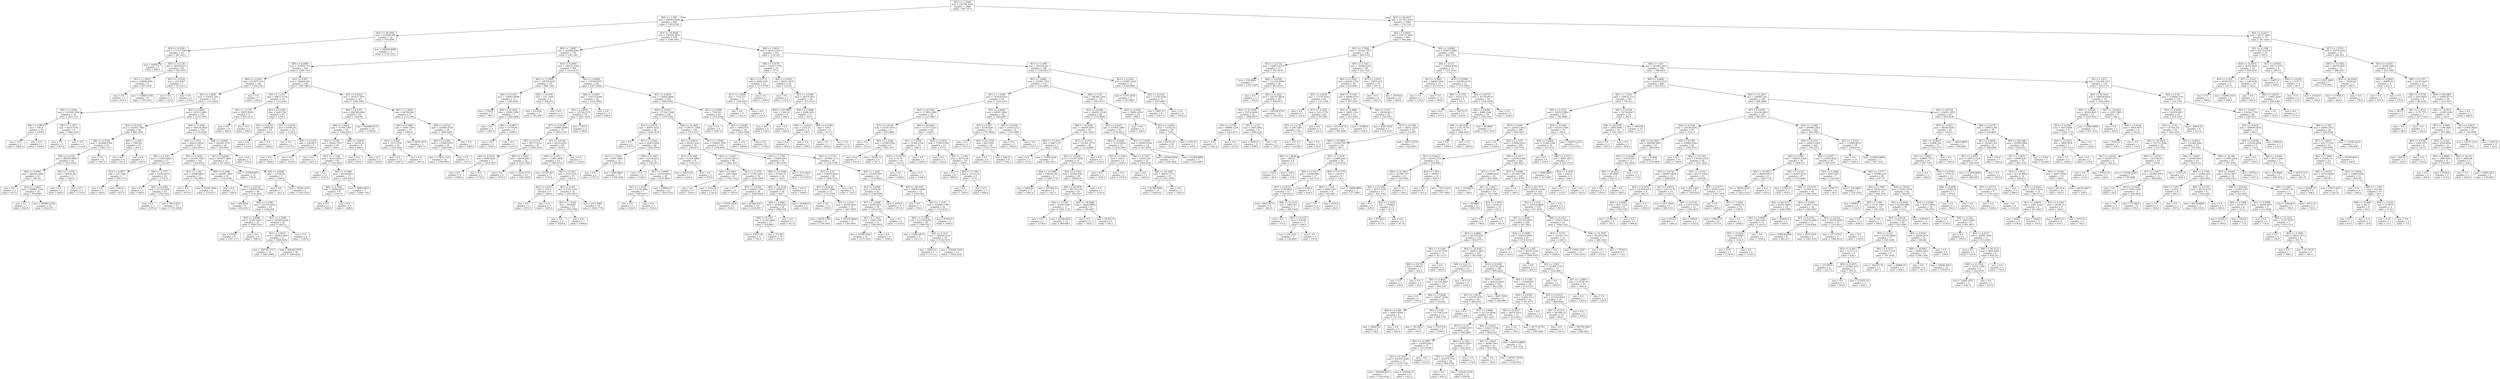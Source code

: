 digraph Tree {
node [shape=box] ;
0 [label="X[5] <= 1.3348\nmse = 332706.3079\nsamples = 2000\nvalue = 997.1075"] ;
1 [label="X[8] <= 1.784\nmse = 264903.6206\nsamples = 960\nvalue = 1282.0146"] ;
0 -> 1 [labeldistance=2.5, labelangle=45, headlabel="True"] ;
2 [label="X[4] <= 38.5002\nmse = 233248.969\nsamples = 22\nvalue = 679.4091"] ;
1 -> 2 ;
3 [label="X[3] <= 0.5266\nmse = 177337.5069\nsamples = 19\nvalue = 607.4211"] ;
2 -> 3 ;
4 [label="mse = 439922.0\nsamples = 3\nvalue = 966.0"] ;
3 -> 4 ;
5 [label="X[0] <= 0.1239\nmse = 99474.0273\nsamples = 16\nvalue = 540.1875"] ;
3 -> 5 ;
6 [label="X[1] <= 1.0915\nmse = 119808.4691\nsamples = 9\nvalue = 697.5556"] ;
5 -> 6 ;
7 [label="mse = 0.0\nsamples = 3\nvalue = 602.0"] ;
6 -> 7 ;
8 [label="mse = 172864.5556\nsamples = 6\nvalue = 745.3333"] ;
6 -> 8 ;
9 [label="X[7] <= 2.0139\nmse = 551.8367\nsamples = 7\nvalue = 337.8571"] ;
5 -> 9 ;
10 [label="mse = 0.0\nsamples = 5\nvalue = 323.0"] ;
9 -> 10 ;
11 [label="mse = 0.0\nsamples = 2\nvalue = 375.0"] ;
9 -> 11 ;
12 [label="mse = 346666.8889\nsamples = 3\nvalue = 1135.3333"] ;
2 -> 12 ;
13 [label="X[4] <= 39.0644\nmse = 256929.3075\nsamples = 938\nvalue = 1296.1482"] ;
1 -> 13 ;
14 [label="X[8] <= 7.6987\nmse = 261889.4466\nsamples = 716\nvalue = 1347.345"] ;
13 -> 14 ;
15 [label="X[6] <= 0.4899\nmse = 319505.755\nsamples = 356\nvalue = 1260.7135"] ;
14 -> 15 ;
16 [label="X[0] <= 0.2528\nmse = 353675.116\nsamples = 220\nvalue = 1120.2182"] ;
15 -> 16 ;
17 [label="X[2] <= 2.0895\nmse = 334261.544\nsamples = 213\nvalue = 1151.6432"] ;
16 -> 17 ;
18 [label="X[6] <= 0.2904\nmse = 193366.3594\nsamples = 16\nvalue = 1631.125"] ;
17 -> 18 ;
19 [label="X[6] <= 0.0876\nmse = 196.0\nsamples = 10\nvalue = 1970.0"] ;
18 -> 19 ;
20 [label="mse = 0.0\nsamples = 5\nvalue = 1984.0"] ;
19 -> 20 ;
21 [label="mse = 0.0\nsamples = 5\nvalue = 1956.0"] ;
19 -> 21 ;
22 [label="X[5] <= 1.1971\nmse = 4933.5556\nsamples = 6\nvalue = 1066.3333"] ;
18 -> 22 ;
23 [label="mse = 0.0\nsamples = 2\nvalue = 967.0"] ;
22 -> 23 ;
24 [label="mse = 0.0\nsamples = 4\nvalue = 1116.0"] ;
22 -> 24 ;
25 [label="X[3] <= 0.5641\nmse = 325515.9661\nsamples = 197\nvalue = 1112.7005"] ;
17 -> 25 ;
26 [label="X[3] <= 0.5223\nmse = 316431.7082\nsamples = 44\nvalue = 880.2955"] ;
25 -> 26 ;
27 [label="X[6] <= 0.2056\nmse = 263268.4784\nsamples = 34\nvalue = 1061.1471"] ;
26 -> 27 ;
28 [label="X[0] <= 0.1239\nmse = 280295.8989\nsamples = 30\nvalue = 1015.0333"] ;
27 -> 28 ;
29 [label="X[6] <= 0.0006\nmse = 269256.1696\nsamples = 25\nvalue = 945.52"] ;
28 -> 29 ;
30 [label="mse = 0.0\nsamples = 2\nvalue = 657.0"] ;
29 -> 30 ;
31 [label="X[1] <= 1.0432\nmse = 284801.7164\nsamples = 23\nvalue = 970.6087"] ;
29 -> 31 ;
32 [label="mse = 0.0\nsamples = 7\nvalue = 842.0"] ;
31 -> 32 ;
33 [label="mse = 399000.2344\nsamples = 16\nvalue = 1026.875"] ;
31 -> 33 ;
34 [label="X[5] <= 1.1502\nmse = 190531.44\nsamples = 5\nvalue = 1362.6"] ;
28 -> 34 ;
35 [label="mse = 0.0\nsamples = 2\nvalue = 828.0"] ;
34 -> 35 ;
36 [label="mse = 0.0\nsamples = 3\nvalue = 1719.0"] ;
34 -> 36 ;
37 [label="mse = 0.0\nsamples = 4\nvalue = 1407.0"] ;
27 -> 37 ;
38 [label="X[5] <= 1.209\nmse = 7885.44\nsamples = 10\nvalue = 265.4"] ;
26 -> 38 ;
39 [label="mse = 0.0\nsamples = 8\nvalue = 221.0"] ;
38 -> 39 ;
40 [label="mse = 0.0\nsamples = 2\nvalue = 443.0"] ;
38 -> 40 ;
41 [label="X[0] <= 0.1028\nmse = 308128.5624\nsamples = 153\nvalue = 1179.5359"] ;
25 -> 41 ;
42 [label="X[5] <= 1.1971\nmse = 264212.9826\nsamples = 129\nvalue = 1252.2016"] ;
41 -> 42 ;
43 [label="X[6] <= 0.126\nmse = 172635.4431\nsamples = 27\nvalue = 1512.037"] ;
42 -> 43 ;
44 [label="X[3] <= 0.5971\nmse = 142.5306\nsamples = 7\nvalue = 930.5714"] ;
43 -> 44 ;
45 [label="mse = 0.0\nsamples = 5\nvalue = 928.0"] ;
44 -> 45 ;
46 [label="mse = 441.0\nsamples = 2\nvalue = 937.0"] ;
44 -> 46 ;
47 [label="X[8] <= 5.3727\nmse = 73254.6475\nsamples = 20\nvalue = 1715.55"] ;
43 -> 47 ;
48 [label="mse = 0.0\nsamples = 2\nvalue = 994.0"] ;
47 -> 48 ;
49 [label="X[6] <= 0.3065\nmse = 17118.2006\nsamples = 18\nvalue = 1795.7222"] ;
47 -> 49 ;
50 [label="mse = 0.0\nsamples = 5\nvalue = 1979.0"] ;
49 -> 50 ;
51 [label="mse = 5813.5621\nsamples = 13\nvalue = 1725.2308"] ;
49 -> 51 ;
52 [label="X[6] <= 0.1036\nmse = 265851.9301\nsamples = 102\nvalue = 1183.4216"] ;
42 -> 52 ;
53 [label="X[5] <= 1.243\nmse = 25848.4463\nsamples = 11\nvalue = 1785.9091"] ;
52 -> 53 ;
54 [label="mse = 0.0\nsamples = 3\nvalue = 1874.0"] ;
53 -> 54 ;
55 [label="mse = 31540.3594\nsamples = 8\nvalue = 1752.875"] ;
53 -> 55 ;
56 [label="X[6] <= 0.2098\nmse = 245681.3402\nsamples = 91\nvalue = 1110.5934"] ;
52 -> 56 ;
57 [label="mse = 0.0\nsamples = 2\nvalue = 160.0"] ;
56 -> 57 ;
58 [label="X[7] <= 0.0129\nmse = 230439.7058\nsamples = 89\nvalue = 1131.9551"] ;
56 -> 58 ;
59 [label="mse = 306.8056\nsamples = 6\nvalue = 681.8333"] ;
58 -> 59 ;
60 [label="X[8] <= 5.1398\nmse = 231370.5632\nsamples = 83\nvalue = 1164.494"] ;
58 -> 60 ;
61 [label="X[3] <= 0.6088\nmse = 47287.0247\nsamples = 18\nvalue = 1464.5556"] ;
60 -> 61 ;
62 [label="mse = 9.8765\nsamples = 9\nvalue = 1247.1111"] ;
61 -> 62 ;
63 [label="mse = 0.0\nsamples = 9\nvalue = 1682.0"] ;
61 -> 63 ;
64 [label="X[1] <= 1.1048\nmse = 250509.6246\nsamples = 65\nvalue = 1081.4"] ;
60 -> 64 ;
65 [label="X[7] <= 2.0419\nmse = 283951.068\nsamples = 57\nvalue = 1066.8596"] ;
64 -> 65 ;
66 [label="mse = 282761.5713\nsamples = 31\nvalue = 1047.0968"] ;
65 -> 66 ;
67 [label="mse = 284348.3979\nsamples = 26\nvalue = 1090.4231"] ;
65 -> 67 ;
68 [label="mse = 0.0\nsamples = 8\nvalue = 1185.0"] ;
64 -> 68 ;
69 [label="X[8] <= 2.6408\nmse = 363242.3733\nsamples = 24\nvalue = 788.9583"] ;
41 -> 69 ;
70 [label="X[1] <= 0.8249\nmse = 455877.0865\nsamples = 17\nvalue = 917.8235"] ;
69 -> 70 ;
71 [label="mse = 531669.6875\nsamples = 12\nvalue = 739.25"] ;
70 -> 71 ;
72 [label="X[3] <= 0.6088\nmse = 13764.64\nsamples = 5\nvalue = 1346.4"] ;
70 -> 72 ;
73 [label="mse = 0.0\nsamples = 2\nvalue = 1411.0"] ;
72 -> 73 ;
74 [label="mse = 18304.2222\nsamples = 3\nvalue = 1303.3333"] ;
72 -> 74 ;
75 [label="mse = 0.0\nsamples = 7\nvalue = 476.0"] ;
69 -> 75 ;
76 [label="mse = 0.0\nsamples = 7\nvalue = 164.0"] ;
16 -> 76 ;
77 [label="X[1] <= 0.997\nmse = 180648.691\nsamples = 136\nvalue = 1487.9853"] ;
15 -> 77 ;
78 [label="X[5] <= 1.1151\nmse = 69912.3734\nsamples = 29\nvalue = 1125.6207"] ;
77 -> 78 ;
79 [label="X[2] <= 2.1279\nmse = 18672.8395\nsamples = 9\nvalue = 831.2222"] ;
78 -> 79 ;
80 [label="mse = 0.0\nsamples = 4\nvalue = 984.0"] ;
79 -> 80 ;
81 [label="mse = 0.0\nsamples = 5\nvalue = 709.0"] ;
79 -> 81 ;
82 [label="X[3] <= 0.5266\nmse = 36417.69\nsamples = 20\nvalue = 1258.1"] ;
78 -> 82 ;
83 [label="X[1] <= 0.9155\nmse = 16099.44\nsamples = 10\nvalue = 1365.4"] ;
82 -> 83 ;
84 [label="mse = 0.0\nsamples = 4\nvalue = 1210.0"] ;
83 -> 84 ;
85 [label="mse = 0.0\nsamples = 6\nvalue = 1469.0"] ;
83 -> 85 ;
86 [label="X[7] <= 2.0136\nmse = 33709.36\nsamples = 10\nvalue = 1150.8"] ;
82 -> 86 ;
87 [label="mse = 0.0\nsamples = 2\nvalue = 1517.0"] ;
86 -> 87 ;
88 [label="X[0] <= 0.1579\nmse = 229.6875\nsamples = 8\nvalue = 1059.25"] ;
86 -> 88 ;
89 [label="mse = 0.0\nsamples = 6\nvalue = 1068.0"] ;
88 -> 89 ;
90 [label="mse = 0.0\nsamples = 2\nvalue = 1033.0"] ;
88 -> 90 ;
91 [label="X[3] <= 0.5959\nmse = 165427.7652\nsamples = 107\nvalue = 1586.1963"] ;
77 -> 91 ;
92 [label="X[0] <= 0.4373\nmse = 200798.2964\nsamples = 50\nvalue = 1430.94"] ;
91 -> 92 ;
93 [label="X[8] <= 5.0402\nmse = 72704.1289\nsamples = 34\nvalue = 1300.4412"] ;
92 -> 93 ;
94 [label="X[0] <= 0.104\nmse = 43362.7433\nsamples = 30\nvalue = 1366.3"] ;
93 -> 94 ;
95 [label="mse = 0.0\nsamples = 2\nvalue = 1827.0"] ;
94 -> 95 ;
96 [label="X[5] <= 1.1168\nmse = 30216.8814\nsamples = 28\nvalue = 1333.3929"] ;
94 -> 96 ;
97 [label="mse = 0.0\nsamples = 13\nvalue = 1222.0"] ;
96 -> 97 ;
98 [label="X[0] <= 0.1086\nmse = 36330.8622\nsamples = 15\nvalue = 1429.9333"] ;
96 -> 98 ;
99 [label="X[8] <= 4.1865\nmse = 35806.6875\nsamples = 8\nvalue = 1376.75"] ;
98 -> 99 ;
100 [label="mse = 0.0\nsamples = 2\nvalue = 1049.0"] ;
99 -> 100 ;
101 [label="mse = 0.0\nsamples = 6\nvalue = 1486.0"] ;
99 -> 101 ;
102 [label="mse = 30003.0612\nsamples = 7\nvalue = 1490.7143"] ;
98 -> 102 ;
103 [label="X[8] <= 5.9935\nmse = 16256.25\nsamples = 4\nvalue = 806.5"] ;
93 -> 103 ;
104 [label="mse = 0.0\nsamples = 2\nvalue = 679.0"] ;
103 -> 104 ;
105 [label="mse = 0.0\nsamples = 2\nvalue = 934.0"] ;
103 -> 105 ;
106 [label="mse = 359908.9375\nsamples = 16\nvalue = 1708.25"] ;
92 -> 106 ;
107 [label="X[5] <= 1.2024\nmse = 94709.044\nsamples = 57\nvalue = 1722.386"] ;
91 -> 107 ;
108 [label="X[0] <= 0.1609\nmse = 3164.1739\nsamples = 23\nvalue = 1902.0"] ;
107 -> 108 ;
109 [label="X[3] <= 0.642\nmse = 1274.1939\nsamples = 19\nvalue = 1914.2632"] ;
108 -> 109 ;
110 [label="mse = 0.0\nsamples = 12\nvalue = 1887.0"] ;
109 -> 110 ;
111 [label="mse = 0.0\nsamples = 7\nvalue = 1961.0"] ;
109 -> 111 ;
112 [label="mse = 8034.1875\nsamples = 4\nvalue = 1843.75"] ;
108 -> 112 ;
113 [label="X[6] <= 0.6722\nmse = 120049.5744\nsamples = 34\nvalue = 1600.8824"] ;
107 -> 113 ;
114 [label="X[0] <= 0.1284\nmse = 132490.0333\nsamples = 29\nvalue = 1566.0345"] ;
113 -> 114 ;
115 [label="mse = 174611.719\nsamples = 22\nvalue = 1568.9091"] ;
114 -> 115 ;
116 [label="mse = 0.0\nsamples = 7\nvalue = 1557.0"] ;
114 -> 116 ;
117 [label="mse = 0.0\nsamples = 5\nvalue = 1803.0"] ;
113 -> 117 ;
118 [label="X[3] <= 0.4949\nmse = 190152.5304\nsamples = 360\nvalue = 1433.0139"] ;
14 -> 118 ;
119 [label="X[8] <= 17.2895\nmse = 198704.8255\nsamples = 19\nvalue = 990.7368"] ;
118 -> 119 ;
120 [label="X[0] <= 0.1243\nmse = 158003.9008\nsamples = 11\nvalue = 1269.9091"] ;
119 -> 120 ;
121 [label="mse = 7203.0\nsamples = 4\nvalue = 786.0"] ;
120 -> 121 ;
122 [label="X[8] <= 16.3602\nmse = 33902.5306\nsamples = 7\nvalue = 1546.4286"] ;
120 -> 122 ;
123 [label="mse = 0.0\nsamples = 2\nvalue = 1691.0"] ;
122 -> 123 ;
124 [label="X[6] <= 0.5907\nmse = 35759.04\nsamples = 5\nvalue = 1488.6"] ;
122 -> 124 ;
125 [label="mse = 0.0\nsamples = 3\nvalue = 1643.0"] ;
124 -> 125 ;
126 [label="mse = 0.0\nsamples = 2\nvalue = 1257.0"] ;
124 -> 126 ;
127 [label="X[3] <= 0.4795\nmse = 155.1094\nsamples = 8\nvalue = 606.875"] ;
119 -> 127 ;
128 [label="mse = 43.5556\nsamples = 3\nvalue = 591.6667"] ;
127 -> 128 ;
129 [label="mse = 0.0\nsamples = 5\nvalue = 616.0"] ;
127 -> 129 ;
130 [label="X[1] <= 0.8289\nmse = 178169.6975\nsamples = 341\nvalue = 1457.6569"] ;
118 -> 130 ;
131 [label="X[6] <= 0.5907\nmse = 154273.4392\nsamples = 82\nvalue = 1621.8902"] ;
130 -> 131 ;
132 [label="X[2] <= 2.4956\nmse = 125754.5579\nsamples = 79\nvalue = 1657.3544"] ;
131 -> 132 ;
133 [label="X[7] <= 0.0129\nmse = 103889.2089\nsamples = 75\nvalue = 1695.1333"] ;
132 -> 133 ;
134 [label="X[0] <= 0.1311\nmse = 89737.4222\nsamples = 30\nvalue = 1449.3333"] ;
133 -> 134 ;
135 [label="X[0] <= 0.1078\nmse = 9698.2041\nsamples = 7\nvalue = 1855.2857"] ;
134 -> 135 ;
136 [label="mse = 0.0\nsamples = 3\nvalue = 1969.0"] ;
135 -> 136 ;
137 [label="mse = 0.0\nsamples = 4\nvalue = 1770.0"] ;
135 -> 137 ;
138 [label="X[6] <= 0.3042\nmse = 48676.6919\nsamples = 23\nvalue = 1325.7826"] ;
134 -> 138 ;
139 [label="mse = 0.0\nsamples = 9\nvalue = 1074.0"] ;
138 -> 139 ;
140 [label="mse = 13016.5153\nsamples = 14\nvalue = 1487.6429"] ;
138 -> 140 ;
141 [label="X[7] <= 2.0139\nmse = 46193.0222\nsamples = 45\nvalue = 1859.0"] ;
133 -> 141 ;
142 [label="X[0] <= 0.1051\nmse = 11885.3044\nsamples = 42\nvalue = 1909.0714"] ;
141 -> 142 ;
143 [label="mse = 61107.84\nsamples = 5\nvalue = 1776.4"] ;
142 -> 143 ;
144 [label="X[0] <= 0.1361\nmse = 2533.5676\nsamples = 37\nvalue = 1927.0"] ;
142 -> 144 ;
145 [label="X[3] <= 0.6113\nmse = 242.0\nsamples = 6\nvalue = 1894.0"] ;
144 -> 145 ;
146 [label="mse = 0.0\nsamples = 2\nvalue = 1872.0"] ;
145 -> 146 ;
147 [label="mse = 0.0\nsamples = 4\nvalue = 1905.0"] ;
145 -> 147 ;
148 [label="X[3] <= 0.591\nmse = 2725.5276\nsamples = 31\nvalue = 1933.3871"] ;
144 -> 148 ;
149 [label="X[5] <= 1.2024\nmse = 99.4083\nsamples = 13\nvalue = 1939.7692"] ;
148 -> 149 ;
150 [label="mse = 0.0\nsamples = 6\nvalue = 1929.0"] ;
149 -> 150 ;
151 [label="mse = 0.0\nsamples = 7\nvalue = 1949.0"] ;
149 -> 151 ;
152 [label="mse = 4571.5062\nsamples = 18\nvalue = 1928.7778"] ;
148 -> 152 ;
153 [label="mse = 0.0\nsamples = 3\nvalue = 1158.0"] ;
141 -> 153 ;
154 [label="mse = 7203.0\nsamples = 4\nvalue = 949.0"] ;
132 -> 154 ;
155 [label="mse = 0.0\nsamples = 3\nvalue = 688.0"] ;
131 -> 155 ;
156 [label="X[7] <= 4.9416\nmse = 174492.0699\nsamples = 259\nvalue = 1405.6602"] ;
130 -> 156 ;
157 [label="X[0] <= 0.1015\nmse = 177106.7408\nsamples = 236\nvalue = 1370.7924"] ;
156 -> 157 ;
158 [label="X[1] <= 0.9132\nmse = 45871.9225\nsamples = 46\nvalue = 1620.3478"] ;
157 -> 158 ;
159 [label="mse = 0.0\nsamples = 2\nvalue = 1057.0"] ;
158 -> 159 ;
160 [label="X[7] <= 3.5055\nmse = 32875.8161\nsamples = 44\nvalue = 1645.9545"] ;
158 -> 160 ;
161 [label="X[7] <= 1.5045\nmse = 6001.9408\nsamples = 13\nvalue = 1784.4615"] ;
160 -> 161 ;
162 [label="mse = 0.0\nsamples = 2\nvalue = 1707.0"] ;
161 -> 162 ;
163 [label="mse = 5803.8843\nsamples = 11\nvalue = 1798.5455"] ;
161 -> 163 ;
164 [label="X[0] <= 0.1003\nmse = 32726.8221\nsamples = 31\nvalue = 1587.871"] ;
160 -> 164 ;
165 [label="mse = 0.0\nsamples = 3\nvalue = 1139.0"] ;
164 -> 165 ;
166 [label="X[1] <= 1.0496\nmse = 12332.6059\nsamples = 28\nvalue = 1635.9643"] ;
164 -> 166 ;
167 [label="X[1] <= 1.0159\nmse = 11270.4082\nsamples = 7\nvalue = 1697.8571"] ;
166 -> 167 ;
168 [label="mse = 0.0\nsamples = 2\nvalue = 1530.0"] ;
167 -> 168 ;
169 [label="mse = 0.0\nsamples = 5\nvalue = 1765.0"] ;
167 -> 169 ;
170 [label="mse = 10984.127\nsamples = 21\nvalue = 1615.3333"] ;
166 -> 170 ;
171 [label="X[8] <= 16.3602\nmse = 190151.1498\nsamples = 190\nvalue = 1310.3737"] ;
157 -> 171 ;
172 [label="X[1] <= 0.9675\nmse = 84162.2522\nsamples = 56\nvalue = 1582.875"] ;
171 -> 172 ;
173 [label="X[3] <= 0.5982\nmse = 52364.4844\nsamples = 8\nvalue = 1106.375"] ;
172 -> 173 ;
174 [label="mse = 32833.44\nsamples = 5\nvalue = 1244.6"] ;
173 -> 174 ;
175 [label="mse = 0.0\nsamples = 3\nvalue = 876.0"] ;
173 -> 175 ;
176 [label="X[5] <= 1.1697\nmse = 45312.8316\nsamples = 48\nvalue = 1662.2917"] ;
172 -> 176 ;
177 [label="X[6] <= 0.2861\nmse = 1967.3469\nsamples = 14\nvalue = 1763.7143"] ;
176 -> 177 ;
178 [label="mse = 0.0\nsamples = 4\nvalue = 1816.0"] ;
177 -> 178 ;
179 [label="mse = 1223.36\nsamples = 10\nvalue = 1742.8"] ;
177 -> 179 ;
180 [label="X[2] <= 2.1279\nmse = 57181.2491\nsamples = 34\nvalue = 1620.5294"] ;
176 -> 180 ;
181 [label="mse = 0.0\nsamples = 6\nvalue = 1676.0"] ;
180 -> 181 ;
182 [label="X[7] <= 2.4702\nmse = 68633.7296\nsamples = 28\nvalue = 1608.6429"] ;
180 -> 182 ;
183 [label="mse = 75326.1429\nsamples = 14\nvalue = 1624.0"] ;
182 -> 183 ;
184 [label="mse = 61469.6327\nsamples = 14\nvalue = 1593.2857"] ;
182 -> 184 ;
185 [label="X[1] <= 1.0942\nmse = 190443.3395\nsamples = 134\nvalue = 1196.4925"] ;
171 -> 185 ;
186 [label="X[7] <= 3.1783\nmse = 76450.6917\nsamples = 39\nvalue = 903.9744"] ;
185 -> 186 ;
187 [label="X[8] <= 27.7308\nmse = 47163.75\nsamples = 24\nvalue = 734.0"] ;
186 -> 187 ;
188 [label="X[8] <= 22.2336\nmse = 26090.61\nsamples = 20\nvalue = 662.7"] ;
187 -> 188 ;
189 [label="X[6] <= 0.4087\nmse = 10784.0247\nsamples = 18\nvalue = 688.5556"] ;
188 -> 189 ;
190 [label="X[0] <= 0.1347\nmse = 11534.2489\nsamples = 15\nvalue = 703.8667"] ;
189 -> 190 ;
191 [label="mse = 27423.36\nsamples = 5\nvalue = 765.8"] ;
190 -> 191 ;
192 [label="mse = 712.89\nsamples = 10\nvalue = 672.9"] ;
190 -> 192 ;
193 [label="mse = 0.0\nsamples = 3\nvalue = 612.0"] ;
189 -> 193 ;
194 [label="mse = 103684.0\nsamples = 2\nvalue = 430.0"] ;
188 -> 194 ;
195 [label="mse = 18.75\nsamples = 4\nvalue = 1090.5"] ;
187 -> 195 ;
196 [label="mse = 3122.0622\nsamples = 15\nvalue = 1175.9333"] ;
186 -> 196 ;
197 [label="X[2] <= 2.1279\nmse = 187692.1175\nsamples = 95\nvalue = 1316.5789"] ;
185 -> 197 ;
198 [label="X[7] <= 2.55\nmse = 156614.0622\nsamples = 30\nvalue = 1666.7333"] ;
197 -> 198 ;
199 [label="X[7] <= 0.0129\nmse = 62423.7888\nsamples = 27\nvalue = 1772.3704"] ;
198 -> 199 ;
200 [label="mse = 0.0\nsamples = 12\nvalue = 1916.0"] ;
199 -> 200 ;
201 [label="X[2] <= 2.0127\nmse = 82656.3822\nsamples = 15\nvalue = 1657.4667"] ;
199 -> 201 ;
202 [label="mse = 32670.1389\nsamples = 6\nvalue = 1756.1667"] ;
201 -> 202 ;
203 [label="mse = 105156.4444\nsamples = 9\nvalue = 1591.6667"] ;
201 -> 203 ;
204 [label="mse = 0.0\nsamples = 3\nvalue = 716.0"] ;
198 -> 204 ;
205 [label="X[5] <= 1.1825\nmse = 119329.7837\nsamples = 65\nvalue = 1154.9692"] ;
197 -> 205 ;
206 [label="X[3] <= 0.6569\nmse = 13978.96\nsamples = 32\nvalue = 1236.0938"] ;
205 -> 206 ;
207 [label="X[7] <= 1.5048\nmse = 6595.0416\nsamples = 29\nvalue = 1263.3103"] ;
206 -> 207 ;
208 [label="X[5] <= 1.1053\nmse = 7828.2766\nsamples = 21\nvalue = 1282.0952"] ;
207 -> 208 ;
209 [label="mse = 10799.5556\nsamples = 15\nvalue = 1275.3333"] ;
208 -> 209 ;
210 [label="mse = 0.0\nsamples = 6\nvalue = 1299.0"] ;
208 -> 210 ;
211 [label="mse = 0.0\nsamples = 8\nvalue = 1214.0"] ;
207 -> 211 ;
212 [label="mse = 8978.0\nsamples = 3\nvalue = 973.0"] ;
206 -> 212 ;
213 [label="X[4] <= 30.3105\nmse = 208918.0294\nsamples = 33\nvalue = 1076.303"] ;
205 -> 213 ;
214 [label="mse = 0.0\nsamples = 3\nvalue = 705.0"] ;
213 -> 214 ;
215 [label="X[1] <= 1.1135\nmse = 214644.5789\nsamples = 30\nvalue = 1113.4333"] ;
213 -> 215 ;
216 [label="X[8] <= 17.2895\nmse = 215193.8202\nsamples = 28\nvalue = 1089.5357"] ;
215 -> 216 ;
217 [label="mse = 17902.6875\nsamples = 4\nvalue = 1012.75"] ;
216 -> 217 ;
218 [label="X[0] <= 0.1427\nmse = 246929.2222\nsamples = 24\nvalue = 1102.3333"] ;
216 -> 218 ;
219 [label="mse = 35912.0\nsamples = 3\nvalue = 1171.0"] ;
218 -> 219 ;
220 [label="mse = 276304.7256\nsamples = 21\nvalue = 1092.5238"] ;
218 -> 220 ;
221 [label="mse = 87025.0\nsamples = 2\nvalue = 1448.0"] ;
215 -> 221 ;
222 [label="X[6] <= 0.3899\nmse = 7185.811\nsamples = 23\nvalue = 1763.4348"] ;
156 -> 222 ;
223 [label="mse = 0.0\nsamples = 9\nvalue = 1667.0"] ;
222 -> 223 ;
224 [label="X[3] <= 0.6186\nmse = 1983.6735\nsamples = 14\nvalue = 1825.4286"] ;
222 -> 224 ;
225 [label="mse = 0.0\nsamples = 8\nvalue = 1864.0"] ;
224 -> 225 ;
226 [label="mse = 0.0\nsamples = 6\nvalue = 1774.0"] ;
224 -> 226 ;
227 [label="X[8] <= 5.9914\nmse = 205213.0713\nsamples = 222\nvalue = 1131.027"] ;
13 -> 227 ;
228 [label="X[6] <= 0.0178\nmse = 132417.7576\nsamples = 33\nvalue = 777.0"] ;
227 -> 228 ;
229 [label="X[2] <= 4.2771\nmse = 8046.5325\nsamples = 13\nvalue = 1117.0769"] ;
228 -> 229 ;
230 [label="X[1] <= 1.0596\nmse = 7733.157\nsamples = 11\nvalue = 1100.5455"] ;
229 -> 230 ;
231 [label="mse = 0.0\nsamples = 9\nvalue = 1142.0"] ;
230 -> 231 ;
232 [label="mse = 0.0\nsamples = 2\nvalue = 914.0"] ;
230 -> 232 ;
233 [label="mse = 0.0\nsamples = 2\nvalue = 1208.0"] ;
229 -> 233 ;
234 [label="X[0] <= 0.1025\nmse = 89221.9475\nsamples = 20\nvalue = 555.95"] ;
228 -> 234 ;
235 [label="mse = 0.0\nsamples = 2\nvalue = 1313.0"] ;
234 -> 235 ;
236 [label="X[3] <= 0.5508\nmse = 28379.3611\nsamples = 18\nvalue = 471.8333"] ;
234 -> 236 ;
237 [label="X[4] <= 59.7983\nmse = 1560.25\nsamples = 6\nvalue = 688.5"] ;
236 -> 237 ;
238 [label="mse = 0.0\nsamples = 3\nvalue = 728.0"] ;
237 -> 238 ;
239 [label="mse = 0.0\nsamples = 3\nvalue = 649.0"] ;
237 -> 239 ;
240 [label="X[6] <= 0.5498\nmse = 6580.5833\nsamples = 12\nvalue = 363.5"] ;
236 -> 240 ;
241 [label="X[2] <= 3.0219\nmse = 2352.25\nsamples = 4\nvalue = 256.5"] ;
240 -> 241 ;
242 [label="mse = 0.0\nsamples = 2\nvalue = 305.0"] ;
241 -> 242 ;
243 [label="mse = 0.0\nsamples = 2\nvalue = 208.0"] ;
241 -> 243 ;
244 [label="X[0] <= 0.1189\nmse = 108.0\nsamples = 8\nvalue = 417.0"] ;
240 -> 244 ;
245 [label="mse = 0.0\nsamples = 2\nvalue = 435.0"] ;
244 -> 245 ;
246 [label="mse = 0.0\nsamples = 6\nvalue = 411.0"] ;
244 -> 246 ;
247 [label="X[1] <= 1.1399\nmse = 192218.451\nsamples = 189\nvalue = 1192.8413"] ;
227 -> 247 ;
248 [label="X[7] <= 3.0841\nmse = 187901.7521\nsamples = 174\nvalue = 1162.0805"] ;
247 -> 248 ;
249 [label="X[7] <= 1.5408\nmse = 147024.6523\nsamples = 64\nvalue = 1334.3125"] ;
248 -> 249 ;
250 [label="X[4] <= 58.7441\nmse = 117859.1869\nsamples = 35\nvalue = 1127.6857"] ;
249 -> 250 ;
251 [label="X[7] <= 0.0129\nmse = 23530.7654\nsamples = 9\nvalue = 837.8889"] ;
250 -> 251 ;
252 [label="mse = 0.0\nsamples = 3\nvalue = 723.0"] ;
251 -> 252 ;
253 [label="X[5] <= 1.2024\nmse = 25396.5556\nsamples = 6\nvalue = 895.3333"] ;
251 -> 253 ;
254 [label="mse = 0.0\nsamples = 2\nvalue = 811.0"] ;
253 -> 254 ;
255 [label="mse = 32760.75\nsamples = 4\nvalue = 937.5"] ;
253 -> 255 ;
256 [label="X[4] <= 84.3093\nmse = 111377.6154\nsamples = 26\nvalue = 1228.0"] ;
250 -> 256 ;
257 [label="X[1] <= 1.0744\nmse = 15364.1538\nsamples = 13\nvalue = 1485.0"] ;
256 -> 257 ;
258 [label="X[4] <= 71.8779\nmse = 53.76\nsamples = 10\nvalue = 1552.8"] ;
257 -> 258 ;
259 [label="mse = 0.0\nsamples = 7\nvalue = 1548.0"] ;
258 -> 259 ;
260 [label="mse = 0.0\nsamples = 3\nvalue = 1564.0"] ;
258 -> 260 ;
261 [label="mse = 0.0\nsamples = 3\nvalue = 1259.0"] ;
257 -> 261 ;
262 [label="X[0] <= 0.1472\nmse = 75293.0769\nsamples = 13\nvalue = 971.0"] ;
256 -> 262 ;
263 [label="mse = 0.0\nsamples = 3\nvalue = 544.0"] ;
262 -> 263 ;
264 [label="X[5] <= 1.1303\nmse = 26772.69\nsamples = 10\nvalue = 1099.1"] ;
262 -> 264 ;
265 [label="mse = 0.0\nsamples = 4\nvalue = 989.0"] ;
264 -> 265 ;
266 [label="X[0] <= 0.7295\nmse = 31152.25\nsamples = 6\nvalue = 1172.5"] ;
264 -> 266 ;
267 [label="mse = 0.0\nsamples = 3\nvalue = 1349.0"] ;
266 -> 267 ;
268 [label="mse = 0.0\nsamples = 3\nvalue = 996.0"] ;
266 -> 268 ;
269 [label="X[2] <= 4.6943\nmse = 68507.3864\nsamples = 29\nvalue = 1583.6897"] ;
249 -> 269 ;
270 [label="X[1] <= 0.997\nmse = 6130.0265\nsamples = 23\nvalue = 1707.8696"] ;
269 -> 270 ;
271 [label="mse = 0.0\nsamples = 9\nvalue = 1615.0"] ;
270 -> 271 ;
272 [label="X[4] <= 61.7538\nmse = 961.9592\nsamples = 14\nvalue = 1767.5714"] ;
270 -> 272 ;
273 [label="mse = 0.0\nsamples = 6\nvalue = 1797.0"] ;
272 -> 273 ;
274 [label="mse = 546.75\nsamples = 8\nvalue = 1745.5"] ;
272 -> 274 ;
275 [label="X[6] <= 0.2239\nmse = 21910.2222\nsamples = 6\nvalue = 1107.6667"] ;
269 -> 275 ;
276 [label="mse = 0.0\nsamples = 4\nvalue = 1003.0"] ;
275 -> 276 ;
277 [label="mse = 0.0\nsamples = 2\nvalue = 1317.0"] ;
275 -> 277 ;
278 [label="X[0] <= 0.24\nmse = 184384.2202\nsamples = 110\nvalue = 1061.8727"] ;
248 -> 278 ;
279 [label="X[3] <= 0.5508\nmse = 166621.1338\nsamples = 88\nvalue = 1155.8409"] ;
278 -> 279 ;
280 [label="X[8] <= 16.6586\nmse = 166499.4581\nsamples = 43\nvalue = 1031.5349"] ;
279 -> 280 ;
281 [label="X[4] <= 71.3412\nmse = 56873.76\nsamples = 5\nvalue = 398.2"] ;
280 -> 281 ;
282 [label="mse = 0.0\nsamples = 2\nvalue = 272.0"] ;
281 -> 282 ;
283 [label="mse = 77093.5556\nsamples = 3\nvalue = 482.3333"] ;
281 -> 283 ;
284 [label="X[7] <= 4.1375\nmse = 121201.3774\nsamples = 38\nvalue = 1114.8684"] ;
280 -> 284 ;
285 [label="X[2] <= 3.4328\nmse = 115397.5298\nsamples = 35\nvalue = 1079.1143"] ;
284 -> 285 ;
286 [label="X[8] <= 23.5966\nmse = 109259.284\nsamples = 9\nvalue = 1308.7778"] ;
285 -> 286 ;
287 [label="mse = 6209.44\nsamples = 5\nvalue = 1442.6"] ;
286 -> 287 ;
288 [label="mse = 187704.25\nsamples = 4\nvalue = 1141.5"] ;
286 -> 288 ;
289 [label="X[2] <= 6.7193\nmse = 92944.2367\nsamples = 26\nvalue = 999.6154"] ;
285 -> 289 ;
290 [label="X[8] <= 30.5678\nmse = 84179.1191\nsamples = 23\nvalue = 950.5217"] ;
289 -> 290 ;
291 [label="X[0] <= 0.1392\nmse = 55645.7509\nsamples = 17\nvalue = 1058.1176"] ;
290 -> 291 ;
292 [label="mse = 0.0\nsamples = 2\nvalue = 1576.0"] ;
291 -> 292 ;
293 [label="mse = 22536.8622\nsamples = 15\nvalue = 989.0667"] ;
291 -> 293 ;
294 [label="X[4] <= 78.5686\nmse = 39285.8889\nsamples = 6\nvalue = 645.6667"] ;
290 -> 294 ;
295 [label="mse = 0.0\nsamples = 2\nvalue = 750.0"] ;
294 -> 295 ;
296 [label="mse = 50764.75\nsamples = 4\nvalue = 593.5"] ;
294 -> 296 ;
297 [label="mse = 0.0\nsamples = 3\nvalue = 1376.0"] ;
289 -> 297 ;
298 [label="mse = 0.0\nsamples = 3\nvalue = 1532.0"] ;
284 -> 298 ;
299 [label="X[3] <= 0.6323\nmse = 137863.1684\nsamples = 45\nvalue = 1274.6222"] ;
279 -> 299 ;
300 [label="X[6] <= 0.5498\nmse = 31155.8835\nsamples = 31\nvalue = 1422.2903"] ;
299 -> 300 ;
301 [label="X[5] <= 1.2302\nmse = 392.0\nsamples = 9\nvalue = 1564.0"] ;
300 -> 301 ;
302 [label="mse = 0.0\nsamples = 3\nvalue = 1536.0"] ;
301 -> 302 ;
303 [label="mse = 0.0\nsamples = 6\nvalue = 1578.0"] ;
301 -> 303 ;
304 [label="X[6] <= 0.7321\nmse = 32165.126\nsamples = 22\nvalue = 1364.3182"] ;
300 -> 304 ;
305 [label="mse = 0.0\nsamples = 3\nvalue = 1445.0"] ;
304 -> 305 ;
306 [label="X[4] <= 49.1086\nmse = 36053.7175\nsamples = 19\nvalue = 1351.5789"] ;
304 -> 306 ;
307 [label="mse = 42789.6094\nsamples = 16\nvalue = 1349.625"] ;
306 -> 307 ;
308 [label="mse = 0.0\nsamples = 3\nvalue = 1362.0"] ;
306 -> 308 ;
309 [label="X[1] <= 1.0699\nmse = 218943.6582\nsamples = 14\nvalue = 947.6429"] ;
299 -> 309 ;
310 [label="mse = 203064.0496\nsamples = 11\nvalue = 836.3636"] ;
309 -> 310 ;
311 [label="mse = 65280.8889\nsamples = 3\nvalue = 1355.6667"] ;
309 -> 311 ;
312 [label="X[3] <= 0.5569\nmse = 78836.1818\nsamples = 22\nvalue = 686.0"] ;
278 -> 312 ;
313 [label="mse = 0.0\nsamples = 2\nvalue = 364.0"] ;
312 -> 313 ;
314 [label="X[2] <= 3.0432\nmse = 75314.56\nsamples = 20\nvalue = 718.2"] ;
312 -> 314 ;
315 [label="mse = 83143.25\nsamples = 18\nvalue = 722.5"] ;
314 -> 315 ;
316 [label="mse = 3192.25\nsamples = 2\nvalue = 679.5"] ;
314 -> 316 ;
317 [label="X[3] <= 0.5164\nmse = 103991.5556\nsamples = 15\nvalue = 1549.6667"] ;
247 -> 317 ;
318 [label="mse = 11755.5556\nsamples = 3\nvalue = 957.6667"] ;
317 -> 318 ;
319 [label="X[0] <= 0.2154\nmse = 17530.5556\nsamples = 12\nvalue = 1697.6667"] ;
317 -> 319 ;
320 [label="mse = 1905.75\nsamples = 8\nvalue = 1607.5"] ;
319 -> 320 ;
321 [label="mse = 0.0\nsamples = 4\nvalue = 1878.0"] ;
319 -> 321 ;
322 [label="X[5] <= 40.4457\nmse = 251201.0143\nsamples = 1040\nvalue = 734.1163"] ;
0 -> 322 [labeldistance=2.5, labelangle=-45, headlabel="False"] ;
323 [label="X[3] <= 0.4418\nmse = 254157.2851\nsamples = 961\nvalue = 764.2601"] ;
322 -> 323 ;
324 [label="X[5] <= 1.7004\nmse = 165241.7957\nsamples = 138\nvalue = 493.1522"] ;
323 -> 324 ;
325 [label="X[2] <= 2.1514\nmse = 126872.6779\nsamples = 37\nvalue = 955.5676"] ;
324 -> 325 ;
326 [label="mse = 220.4082\nsamples = 7\nvalue = 1352.1429"] ;
325 -> 326 ;
327 [label="X[8] <= 6.6594\nmse = 111165.4989\nsamples = 30\nvalue = 863.0333"] ;
325 -> 327 ;
328 [label="mse = 0.0\nsamples = 2\nvalue = 393.0"] ;
327 -> 328 ;
329 [label="X[0] <= 0.1922\nmse = 102197.8814\nsamples = 28\nvalue = 896.6071"] ;
327 -> 329 ;
330 [label="X[4] <= 67.5258\nmse = 75152.4648\nsamples = 16\nvalue = 1006.6875"] ;
329 -> 330 ;
331 [label="X[2] <= 6.3746\nmse = 48960.1224\nsamples = 7\nvalue = 1261.8571"] ;
330 -> 331 ;
332 [label="mse = 0.16\nsamples = 5\nvalue = 1401.8"] ;
331 -> 332 ;
333 [label="mse = 0.0\nsamples = 2\nvalue = 912.0"] ;
331 -> 333 ;
334 [label="X[7] <= 2.54\nmse = 5493.5062\nsamples = 9\nvalue = 808.2222"] ;
330 -> 334 ;
335 [label="mse = 9440.25\nsamples = 4\nvalue = 848.5"] ;
334 -> 335 ;
336 [label="mse = 0.0\nsamples = 5\nvalue = 776.0"] ;
334 -> 336 ;
337 [label="mse = 100558.9722\nsamples = 12\nvalue = 749.8333"] ;
329 -> 337 ;
338 [label="X[0] <= 0.7261\nmse = 72268.5229\nsamples = 101\nvalue = 323.7525"] ;
324 -> 338 ;
339 [label="X[0] <= 0.1059\nmse = 40016.1794\nsamples = 85\nvalue = 253.4941"] ;
338 -> 339 ;
340 [label="X[2] <= 2.0559\nmse = 17276.5518\nsamples = 26\nvalue = 131.5769"] ;
339 -> 340 ;
341 [label="mse = 0.0\nsamples = 2\nvalue = 514.0"] ;
340 -> 341 ;
342 [label="X[7] <= 4.3228\nmse = 5513.3733\nsamples = 24\nvalue = 99.7083"] ;
340 -> 342 ;
343 [label="X[7] <= 2.1729\nmse = 240.5393\nsamples = 22\nvalue = 77.7727"] ;
342 -> 343 ;
344 [label="mse = 131.157\nsamples = 11\nvalue = 64.5455"] ;
343 -> 344 ;
345 [label="mse = 0.0\nsamples = 11\nvalue = 91.0"] ;
343 -> 345 ;
346 [label="mse = 0.0\nsamples = 2\nvalue = 341.0"] ;
342 -> 346 ;
347 [label="X[0] <= 0.1165\nmse = 40600.3752\nsamples = 59\nvalue = 307.2203"] ;
339 -> 347 ;
348 [label="X[1] <= 0.9884\nmse = 38821.5161\nsamples = 23\nvalue = 415.3043"] ;
347 -> 348 ;
349 [label="mse = 35319.6735\nsamples = 21\nvalue = 395.4286"] ;
348 -> 349 ;
350 [label="mse = 27889.0\nsamples = 2\nvalue = 624.0"] ;
348 -> 350 ;
351 [label="X[6] <= 0.257\nmse = 29504.8611\nsamples = 36\nvalue = 238.1667"] ;
347 -> 351 ;
352 [label="mse = 4293.5556\nsamples = 3\nvalue = 518.3333"] ;
351 -> 352 ;
353 [label="X[7] <= 4.2738\nmse = 24012.3324\nsamples = 33\nvalue = 212.697"] ;
351 -> 353 ;
354 [label="X[4] <= 27.6894\nmse = 15238.7433\nsamples = 30\nvalue = 189.7"] ;
353 -> 354 ;
355 [label="X[6] <= 1.9644\nmse = 284.25\nsamples = 4\nvalue = 27.5"] ;
354 -> 355 ;
356 [label="mse = 100.0\nsamples = 2\nvalue = 36.0"] ;
355 -> 356 ;
357 [label="mse = 324.0\nsamples = 2\nvalue = 19.0"] ;
355 -> 357 ;
358 [label="X[7] <= 1.2274\nmse = 12869.2263\nsamples = 26\nvalue = 214.6538"] ;
354 -> 358 ;
359 [label="X[0] <= 0.5411\nmse = 10286.8097\nsamples = 17\nvalue = 244.1176"] ;
358 -> 359 ;
360 [label="X[1] <= 0.8722\nmse = 6728.9956\nsamples = 15\nvalue = 220.9333"] ;
359 -> 360 ;
361 [label="mse = 3622.9375\nsamples = 8\nvalue = 168.25"] ;
360 -> 361 ;
362 [label="X[8] <= 10.2753\nmse = 3481.551\nsamples = 7\nvalue = 281.1429"] ;
360 -> 362 ;
363 [label="mse = 0.0\nsamples = 2\nvalue = 373.0"] ;
362 -> 363 ;
364 [label="X[5] <= 6.5125\nmse = 149.04\nsamples = 5\nvalue = 244.4"] ;
362 -> 364 ;
365 [label="mse = 150.2222\nsamples = 3\nvalue = 250.6667"] ;
364 -> 365 ;
366 [label="mse = 0.0\nsamples = 2\nvalue = 235.0"] ;
364 -> 366 ;
367 [label="mse = 2704.0\nsamples = 2\nvalue = 418.0"] ;
359 -> 367 ;
368 [label="X[8] <= 39.5779\nmse = 13010.0\nsamples = 9\nvalue = 159.0"] ;
358 -> 368 ;
369 [label="X[6] <= 1.516\nmse = 2009.2222\nsamples = 6\nvalue = 99.6667"] ;
368 -> 369 ;
370 [label="mse = 0.0\nsamples = 4\nvalue = 117.0"] ;
369 -> 370 ;
371 [label="mse = 4225.0\nsamples = 2\nvalue = 65.0"] ;
369 -> 371 ;
372 [label="mse = 13888.8889\nsamples = 3\nvalue = 277.6667"] ;
368 -> 372 ;
373 [label="mse = 53573.5556\nsamples = 3\nvalue = 442.6667"] ;
353 -> 373 ;
374 [label="X[7] <= 3.5055\nmse = 78071.625\nsamples = 16\nvalue = 697.0"] ;
338 -> 374 ;
375 [label="mse = 0.0\nsamples = 6\nvalue = 1027.0"] ;
374 -> 375 ;
376 [label="mse = 20370.6\nsamples = 10\nvalue = 499.0"] ;
374 -> 376 ;
377 [label="X[6] <= 0.0386\nmse = 254675.6843\nsamples = 823\nvalue = 809.7193"] ;
323 -> 377 ;
378 [label="X[0] <= 0.113\nmse = 319064.8784\nsamples = 35\nvalue = 1277.5143"] ;
377 -> 378 ;
379 [label="X[1] <= 0.9643\nmse = 94940.5444\nsamples = 13\nvalue = 837.6154"] ;
378 -> 379 ;
380 [label="mse = 0.0\nsamples = 2\nvalue = 115.0"] ;
379 -> 380 ;
381 [label="mse = 0.0\nsamples = 11\nvalue = 969.0"] ;
379 -> 381 ;
382 [label="X[3] <= 0.5848\nmse = 269585.6116\nsamples = 22\nvalue = 1537.4545"] ;
378 -> 382 ;
383 [label="X[0] <= 0.1782\nmse = 102212.75\nsamples = 4\nvalue = 551.5"] ;
382 -> 383 ;
384 [label="mse = 0.0\nsamples = 2\nvalue = 475.0"] ;
383 -> 384 ;
385 [label="mse = 192721.0\nsamples = 2\nvalue = 628.0"] ;
383 -> 385 ;
386 [label="X[3] <= 0.6721\nmse = 42750.6914\nsamples = 18\nvalue = 1756.5556"] ;
382 -> 386 ;
387 [label="X[6] <= 0.0099\nmse = 9988.2344\nsamples = 16\nvalue = 1821.625"] ;
386 -> 387 ;
388 [label="X[4] <= 40.4289\nmse = 1551.0178\nsamples = 13\nvalue = 1866.4615"] ;
387 -> 388 ;
389 [label="mse = 0.0\nsamples = 6\nvalue = 1909.0"] ;
388 -> 389 ;
390 [label="mse = 0.0\nsamples = 7\nvalue = 1830.0"] ;
388 -> 390 ;
391 [label="mse = 88.8889\nsamples = 3\nvalue = 1627.3333"] ;
387 -> 391 ;
392 [label="mse = 0.0\nsamples = 2\nvalue = 1236.0"] ;
386 -> 392 ;
393 [label="X[6] <= 1.431\nmse = 241664.3443\nsamples = 788\nvalue = 788.9416"] ;
377 -> 393 ;
394 [label="X[8] <= 6.6885\nmse = 244310.2316\nsamples = 669\nvalue = 823.8714"] ;
393 -> 394 ;
395 [label="X[1] <= 1.1355\nmse = 229532.273\nsamples = 341\nvalue = 746.522"] ;
394 -> 395 ;
396 [label="X[0] <= 0.3132\nmse = 228523.9864\nsamples = 317\nvalue = 781.6909"] ;
395 -> 396 ;
397 [label="X[3] <= 0.449\nmse = 226363.2453\nsamples = 298\nvalue = 809.3423"] ;
396 -> 397 ;
398 [label="mse = 0.0\nsamples = 6\nvalue = 1568.0"] ;
397 -> 398 ;
399 [label="X[5] <= 3.7437\nmse = 218944.9255\nsamples = 292\nvalue = 793.7534"] ;
397 -> 399 ;
400 [label="X[1] <= 0.9622\nmse = 86593.2725\nsamples = 32\nvalue = 524.9062"] ;
399 -> 400 ;
401 [label="X[4] <= 31.6811\nmse = 35780.7707\nsamples = 22\nvalue = 358.9545"] ;
400 -> 401 ;
402 [label="X[4] <= 25.7045\nmse = 28717.6747\nsamples = 17\nvalue = 422.1765"] ;
401 -> 402 ;
403 [label="mse = 0.0\nsamples = 4\nvalue = 439.0"] ;
402 -> 403 ;
404 [label="X[2] <= 2.1623\nmse = 37440.0\nsamples = 13\nvalue = 417.0"] ;
402 -> 404 ;
405 [label="mse = 97344.0\nsamples = 5\nvalue = 417.0"] ;
404 -> 405 ;
406 [label="mse = 0.0\nsamples = 8\nvalue = 417.0"] ;
404 -> 406 ;
407 [label="mse = 0.0\nsamples = 5\nvalue = 144.0"] ;
401 -> 407 ;
408 [label="X[2] <= 2.005\nmse = 4499.4\nsamples = 10\nvalue = 890.0"] ;
400 -> 408 ;
409 [label="mse = 0.0\nsamples = 7\nvalue = 921.0"] ;
408 -> 409 ;
410 [label="mse = 7523.5556\nsamples = 3\nvalue = 817.6667"] ;
408 -> 410 ;
411 [label="X[0] <= 0.1077\nmse = 225243.6328\nsamples = 260\nvalue = 826.8423"] ;
399 -> 411 ;
412 [label="X[7] <= 0.19\nmse = 114888.0059\nsamples = 26\nvalue = 603.3846"] ;
411 -> 412 ;
413 [label="mse = 151686.0\nsamples = 7\nvalue = 198.0"] ;
412 -> 413 ;
414 [label="X[7] <= 1.6817\nmse = 18479.6676\nsamples = 19\nvalue = 752.7368"] ;
412 -> 414 ;
415 [label="mse = 38.8889\nsamples = 9\nvalue = 886.3333"] ;
414 -> 415 ;
416 [label="X[7] <= 3.5055\nmse = 4556.25\nsamples = 10\nvalue = 632.5"] ;
414 -> 416 ;
417 [label="mse = 0.0\nsamples = 5\nvalue = 700.0"] ;
416 -> 417 ;
418 [label="mse = 0.0\nsamples = 5\nvalue = 565.0"] ;
416 -> 418 ;
419 [label="X[7] <= 0.0086\nmse = 231340.7592\nsamples = 234\nvalue = 851.6709"] ;
411 -> 419 ;
420 [label="mse = 0.0\nsamples = 4\nvalue = 280.0"] ;
419 -> 420 ;
421 [label="X[4] <= 83.7574\nmse = 229581.6198\nsamples = 230\nvalue = 861.613"] ;
419 -> 421 ;
422 [label="X[2] <= 2.1223\nmse = 228104.4839\nsamples = 226\nvalue = 871.4292"] ;
421 -> 422 ;
423 [label="X[7] <= 1.5646\nmse = 233729.0031\nsamples = 204\nvalue = 847.3922"] ;
422 -> 423 ;
424 [label="X[3] <= 0.4881\nmse = 245193.0107\nsamples = 178\nvalue = 816.9775"] ;
423 -> 424 ;
425 [label="X[0] <= 0.1284\nmse = 51120.7438\nsamples = 11\nvalue = 412.2727"] ;
424 -> 425 ;
426 [label="X[6] <= 0.6722\nmse = 14406.0\nsamples = 5\nvalue = 181.0"] ;
425 -> 426 ;
427 [label="mse = 0.0\nsamples = 2\nvalue = 328.0"] ;
426 -> 427 ;
428 [label="mse = 0.0\nsamples = 3\nvalue = 83.0"] ;
426 -> 428 ;
429 [label="mse = 0.0\nsamples = 6\nvalue = 605.0"] ;
425 -> 429 ;
430 [label="X[4] <= 25.0595\nmse = 246477.3097\nsamples = 167\nvalue = 843.6347"] ;
424 -> 430 ;
431 [label="X[8] <= 4.2115\nmse = 172957.257\nsamples = 31\nvalue = 1033.0323"] ;
430 -> 431 ;
432 [label="X[6] <= 0.4643\nmse = 161234.8587\nsamples = 27\nvalue = 964.7407"] ;
431 -> 432 ;
433 [label="mse = 0.0\nsamples = 2\nvalue = 1591.0"] ;
432 -> 433 ;
434 [label="X[4] <= 13.8449\nmse = 140247.5104\nsamples = 25\nvalue = 914.64"] ;
432 -> 434 ;
435 [label="X[0] <= 0.1284\nmse = 56801.8594\nsamples = 8\nvalue = 737.125"] ;
434 -> 435 ;
436 [label="mse = 34040.25\nsamples = 2\nvalue = 356.5"] ;
435 -> 436 ;
437 [label="mse = 0.0\nsamples = 6\nvalue = 864.0"] ;
435 -> 437 ;
438 [label="X[1] <= 0.85\nmse = 157708.7336\nsamples = 17\nvalue = 998.1765"] ;
434 -> 438 ;
439 [label="mse = 181500.0\nsamples = 8\nvalue = 941.0"] ;
438 -> 439 ;
440 [label="mse = 131072.0\nsamples = 9\nvalue = 1049.0"] ;
438 -> 440 ;
441 [label="mse = 8112.0\nsamples = 4\nvalue = 1494.0"] ;
431 -> 441 ;
442 [label="X[3] <= 0.5398\nmse = 253195.2045\nsamples = 136\nvalue = 800.4632"] ;
430 -> 442 ;
443 [label="X[7] <= 0.6671\nmse = 263316.9543\nsamples = 102\nvalue = 862.5392"] ;
442 -> 443 ;
444 [label="X[2] <= 2.0014\nmse = 257591.0507\nsamples = 99\nvalue = 882.4141"] ;
443 -> 444 ;
445 [label="mse = 0.0\nsamples = 4\nvalue = 1388.0"] ;
444 -> 445 ;
446 [label="X[1] <= 0.9884\nmse = 257220.9946\nsamples = 95\nvalue = 861.1263"] ;
444 -> 446 ;
447 [label="X[7] <= 0.19\nmse = 251908.1873\nsamples = 64\nvalue = 944.4844"] ;
446 -> 447 ;
448 [label="X[5] <= 22.2807\nmse = 232493.048\nsamples = 27\nvalue = 1073.6296"] ;
447 -> 448 ;
449 [label="X[5] <= 8.3527\nmse = 322910.3289\nsamples = 15\nvalue = 1279.7333"] ;
448 -> 449 ;
450 [label="mse = 459299.2653\nsamples = 7\nvalue = 1193.1429"] ;
449 -> 450 ;
451 [label="mse = 191268.75\nsamples = 8\nvalue = 1355.5"] ;
449 -> 451 ;
452 [label="mse = 0.0\nsamples = 12\nvalue = 816.0"] ;
448 -> 452 ;
453 [label="X[6] <= 0.7632\nmse = 245023.8057\nsamples = 37\nvalue = 850.2432"] ;
447 -> 453 ;
454 [label="X[5] <= 15.6246\nmse = 223379.7197\nsamples = 34\nvalue = 909.4706"] ;
453 -> 454 ;
455 [label="mse = 0.0\nsamples = 9\nvalue = 855.0"] ;
454 -> 455 ;
456 [label="mse = 302343.7536\nsamples = 25\nvalue = 929.08"] ;
454 -> 456 ;
457 [label="mse = 0.0\nsamples = 3\nvalue = 179.0"] ;
453 -> 457 ;
458 [label="X[5] <= 8.3527\nmse = 224227.5796\nsamples = 31\nvalue = 689.0323"] ;
446 -> 458 ;
459 [label="X[2] <= 2.0033\nmse = 38304.7461\nsamples = 16\nvalue = 856.5625"] ;
458 -> 459 ;
460 [label="mse = 0.0\nsamples = 13\nvalue = 792.0"] ;
459 -> 460 ;
461 [label="mse = 107957.5556\nsamples = 3\nvalue = 1136.3333"] ;
459 -> 461 ;
462 [label="mse = 360674.4889\nsamples = 15\nvalue = 510.3333"] ;
458 -> 462 ;
463 [label="mse = 9067.5556\nsamples = 3\nvalue = 206.6667"] ;
443 -> 463 ;
464 [label="X[0] <= 0.1284\nmse = 176588.827\nsamples = 34\nvalue = 614.2353"] ;
442 -> 464 ;
465 [label="X[3] <= 0.6304\nmse = 41834.3711\nsamples = 16\nvalue = 397.4375"] ;
464 -> 465 ;
466 [label="X[5] <= 8.3527\nmse = 26978.2431\nsamples = 12\nvalue = 312.5833"] ;
465 -> 466 ;
467 [label="mse = 0.0\nsamples = 5\nvalue = 198.0"] ;
466 -> 467 ;
468 [label="mse = 30171.6735\nsamples = 7\nvalue = 394.4286"] ;
466 -> 468 ;
469 [label="mse = 0.0\nsamples = 4\nvalue = 652.0"] ;
465 -> 469 ;
470 [label="X[3] <= 0.6314\nmse = 217454.8302\nsamples = 18\nvalue = 806.9444"] ;
464 -> 470 ;
471 [label="X[0] <= 0.1575\nmse = 361949.25\nsamples = 10\nvalue = 692.5"] ;
470 -> 471 ;
472 [label="mse = 0.0\nsamples = 3\nvalue = 105.0"] ;
471 -> 472 ;
473 [label="mse = 305750.2041\nsamples = 7\nvalue = 944.2857"] ;
471 -> 473 ;
474 [label="mse = 0.0\nsamples = 8\nvalue = 950.0"] ;
470 -> 474 ;
475 [label="X[4] <= 23.0685\nmse = 105554.6982\nsamples = 26\nvalue = 1055.6154"] ;
423 -> 475 ;
476 [label="mse = 0.0\nsamples = 2\nvalue = 542.0"] ;
475 -> 476 ;
477 [label="X[8] <= 2.587\nmse = 90535.5764\nsamples = 24\nvalue = 1098.4167"] ;
475 -> 477 ;
478 [label="mse = 0.0\nsamples = 9\nvalue = 941.0"] ;
477 -> 478 ;
479 [label="X[2] <= 2.005\nmse = 121068.1156\nsamples = 15\nvalue = 1192.8667"] ;
477 -> 479 ;
480 [label="mse = 0.0\nsamples = 5\nvalue = 1495.0"] ;
479 -> 480 ;
481 [label="X[7] <= 3.2804\nmse = 113138.76\nsamples = 10\nvalue = 1041.8"] ;
479 -> 481 ;
482 [label="mse = 0.0\nsamples = 7\nvalue = 1262.0"] ;
481 -> 482 ;
483 [label="mse = 0.0\nsamples = 3\nvalue = 528.0"] ;
481 -> 483 ;
484 [label="X[0] <= 0.1923\nmse = 120912.7624\nsamples = 22\nvalue = 1094.3182"] ;
422 -> 484 ;
485 [label="X[5] <= 8.377\nmse = 22534.7733\nsamples = 15\nvalue = 1287.6"] ;
484 -> 485 ;
486 [label="mse = 0.0\nsamples = 4\nvalue = 1099.0"] ;
485 -> 486 ;
487 [label="mse = 13091.2397\nsamples = 11\nvalue = 1356.1818"] ;
485 -> 487 ;
488 [label="X[4] <= 55.7075\nmse = 80128.9796\nsamples = 7\nvalue = 680.1429"] ;
484 -> 488 ;
489 [label="mse = 0.0\nsamples = 2\nvalue = 433.0"] ;
488 -> 489 ;
490 [label="mse = 77976.0\nsamples = 5\nvalue = 779.0"] ;
488 -> 490 ;
491 [label="mse = 0.0\nsamples = 4\nvalue = 307.0"] ;
421 -> 491 ;
492 [label="X[0] <= 0.5529\nmse = 62333.5789\nsamples = 19\nvalue = 348.0"] ;
396 -> 492 ;
493 [label="X[0] <= 0.4039\nmse = 12248.3398\nsamples = 16\nvalue = 297.3125"] ;
492 -> 493 ;
494 [label="mse = 0.0\nsamples = 9\nvalue = 378.0"] ;
493 -> 494 ;
495 [label="X[6] <= 0.3723\nmse = 8863.3878\nsamples = 7\nvalue = 193.5714"] ;
493 -> 495 ;
496 [label="mse = 5066.8889\nsamples = 3\nvalue = 107.6667"] ;
495 -> 496 ;
497 [label="X[3] <= 0.5592\nmse = 2025.0\nsamples = 4\nvalue = 258.0"] ;
495 -> 497 ;
498 [label="mse = 0.0\nsamples = 2\nvalue = 213.0"] ;
497 -> 498 ;
499 [label="mse = 0.0\nsamples = 2\nvalue = 303.0"] ;
497 -> 499 ;
500 [label="mse = 242672.2222\nsamples = 3\nvalue = 618.3333"] ;
492 -> 500 ;
501 [label="X[5] <= 6.6106\nmse = 10732.6667\nsamples = 24\nvalue = 282.0"] ;
395 -> 501 ;
502 [label="X[4] <= 28.2768\nmse = 2856.4898\nsamples = 14\nvalue = 356.7143"] ;
501 -> 502 ;
503 [label="mse = 0.0\nsamples = 6\nvalue = 295.0"] ;
502 -> 503 ;
504 [label="mse = 0.0\nsamples = 8\nvalue = 403.0"] ;
502 -> 504 ;
505 [label="mse = 3003.04\nsamples = 10\nvalue = 177.4"] ;
501 -> 505 ;
506 [label="X[5] <= 21.2037\nmse = 246987.241\nsamples = 328\nvalue = 904.2866"] ;
394 -> 506 ;
507 [label="X[7] <= 0.2902\nmse = 251656.5823\nsamples = 247\nvalue = 983.9312"] ;
506 -> 507 ;
508 [label="X[0] <= 0.1256\nmse = 239160.0282\nsamples = 85\nvalue = 1251.4"] ;
507 -> 508 ;
509 [label="X[4] <= 82.3609\nmse = 298596.5041\nsamples = 22\nvalue = 980.6364"] ;
508 -> 509 ;
510 [label="X[5] <= 15.6246\nmse = 15554.595\nsamples = 11\nvalue = 441.3636"] ;
509 -> 510 ;
511 [label="X[8] <= 14.2912\nmse = 29.2099\nsamples = 9\nvalue = 500.1111"] ;
510 -> 511 ;
512 [label="mse = 0.0\nsamples = 7\nvalue = 503.0"] ;
511 -> 512 ;
513 [label="mse = 0.0\nsamples = 2\nvalue = 490.0"] ;
511 -> 513 ;
514 [label="mse = 0.0\nsamples = 2\nvalue = 177.0"] ;
510 -> 514 ;
515 [label="mse = 8.2645\nsamples = 11\nvalue = 1519.9091"] ;
509 -> 515 ;
516 [label="X[0] <= 0.1381\nmse = 183862.9342\nsamples = 63\nvalue = 1345.9524"] ;
508 -> 516 ;
517 [label="mse = 0.0\nsamples = 15\nvalue = 1744.0"] ;
516 -> 517 ;
518 [label="X[8] <= 19.7265\nmse = 176334.1628\nsamples = 48\nvalue = 1221.5625"] ;
516 -> 518 ;
519 [label="X[3] <= 0.4734\nmse = 203607.8828\nsamples = 23\nvalue = 1000.8261"] ;
518 -> 519 ;
520 [label="X[2] <= 4.5974\nmse = 147428.9375\nsamples = 8\nvalue = 642.75"] ;
519 -> 520 ;
521 [label="X[0] <= 0.3094\nmse = 9227.2222\nsamples = 6\nvalue = 426.3333"] ;
520 -> 521 ;
522 [label="mse = 11346.75\nsamples = 4\nvalue = 397.5"] ;
521 -> 522 ;
523 [label="mse = 0.0\nsamples = 2\nvalue = 484.0"] ;
521 -> 523 ;
524 [label="mse = 0.0\nsamples = 2\nvalue = 1292.0"] ;
520 -> 524 ;
525 [label="X[1] <= 0.9672\nmse = 128715.76\nsamples = 15\nvalue = 1191.8"] ;
519 -> 525 ;
526 [label="mse = 1317.5556\nsamples = 3\nvalue = 509.3333"] ;
525 -> 526 ;
527 [label="X[0] <= 0.1579\nmse = 15015.0764\nsamples = 12\nvalue = 1362.4167"] ;
525 -> 527 ;
528 [label="mse = 1014.0\nsamples = 7\nvalue = 1462.0"] ;
527 -> 528 ;
529 [label="mse = 1296.0\nsamples = 5\nvalue = 1223.0"] ;
527 -> 529 ;
530 [label="X[2] <= 2.1514\nmse = 65175.2704\nsamples = 25\nvalue = 1424.64"] ;
518 -> 530 ;
531 [label="mse = 202.2344\nsamples = 8\nvalue = 1630.625"] ;
530 -> 531 ;
532 [label="X[3] <= 0.4777\nmse = 66387.6194\nsamples = 17\nvalue = 1327.7059"] ;
530 -> 532 ;
533 [label="mse = 0.0\nsamples = 7\nvalue = 1369.0"] ;
532 -> 533 ;
534 [label="X[5] <= 7.2443\nmse = 110829.76\nsamples = 10\nvalue = 1298.8"] ;
532 -> 534 ;
535 [label="mse = 136161.0\nsamples = 8\nvalue = 1277.0"] ;
534 -> 535 ;
536 [label="mse = 0.0\nsamples = 2\nvalue = 1386.0"] ;
534 -> 536 ;
537 [label="X[2] <= 7.1006\nmse = 200982.3032\nsamples = 162\nvalue = 843.5926"] ;
507 -> 537 ;
538 [label="X[0] <= 0.2352\nmse = 180831.0202\nsamples = 143\nvalue = 782.3357"] ;
537 -> 538 ;
539 [label="X[2] <= 2.249\nmse = 166621.4308\nsamples = 56\nvalue = 1056.875"] ;
538 -> 539 ;
540 [label="X[4] <= 31.6811\nmse = 89939.0617\nsamples = 9\nvalue = 646.7778"] ;
539 -> 540 ;
541 [label="mse = 58254.2222\nsamples = 3\nvalue = 1022.3333"] ;
540 -> 541 ;
542 [label="mse = 0.0\nsamples = 6\nvalue = 459.0"] ;
540 -> 542 ;
543 [label="X[6] <= 0.2524\nmse = 142933.8153\nsamples = 47\nvalue = 1135.4043"] ;
539 -> 543 ;
544 [label="mse = 23762.0\nsamples = 3\nvalue = 476.0"] ;
543 -> 544 ;
545 [label="X[8] <= 19.3279\nmse = 119391.4132\nsamples = 44\nvalue = 1180.3636"] ;
543 -> 545 ;
546 [label="X[4] <= 66.3115\nmse = 41026.4949\nsamples = 14\nvalue = 1044.9286"] ;
545 -> 546 ;
547 [label="X[5] <= 3.8446\nmse = 863.3542\nsamples = 12\nvalue = 1109.25"] ;
546 -> 547 ;
548 [label="X[3] <= 0.6334\nmse = 28.8889\nsamples = 9\nvalue = 1126.0"] ;
547 -> 548 ;
549 [label="mse = 0.16\nsamples = 5\nvalue = 1130.8"] ;
548 -> 549 ;
550 [label="mse = 0.0\nsamples = 4\nvalue = 1120.0"] ;
548 -> 550 ;
551 [label="mse = 0.0\nsamples = 3\nvalue = 1059.0"] ;
547 -> 551 ;
552 [label="mse = 108241.0\nsamples = 2\nvalue = 659.0"] ;
546 -> 552 ;
553 [label="X[3] <= 0.5847\nmse = 143407.1789\nsamples = 30\nvalue = 1243.5667"] ;
545 -> 553 ;
554 [label="X[7] <= 4.4756\nmse = 316374.0496\nsamples = 11\nvalue = 1124.6364"] ;
553 -> 554 ;
555 [label="mse = 358434.6094\nsamples = 8\nvalue = 981.875"] ;
554 -> 555 ;
556 [label="mse = 4933.5556\nsamples = 3\nvalue = 1505.3333"] ;
554 -> 556 ;
557 [label="X[3] <= 0.6332\nmse = 30338.6648\nsamples = 19\nvalue = 1312.4211"] ;
553 -> 557 ;
558 [label="mse = 1473.4722\nsamples = 6\nvalue = 1566.8333"] ;
557 -> 558 ;
559 [label="mse = 0.0\nsamples = 13\nvalue = 1195.0"] ;
557 -> 559 ;
560 [label="X[6] <= 0.2677\nmse = 110234.0285\nsamples = 87\nvalue = 605.6207"] ;
538 -> 560 ;
561 [label="X[2] <= 5.1668\nmse = 6307.2653\nsamples = 7\nvalue = 124.1429"] ;
560 -> 561 ;
562 [label="mse = 168.75\nsamples = 4\nvalue = 56.5"] ;
561 -> 562 ;
563 [label="mse = 256.8889\nsamples = 3\nvalue = 214.3333"] ;
561 -> 563 ;
564 [label="X[2] <= 2.4777\nmse = 97268.4125\nsamples = 80\nvalue = 647.75"] ;
560 -> 564 ;
565 [label="X[5] <= 6.7987\nmse = 35622.2222\nsamples = 18\nvalue = 864.3333"] ;
564 -> 565 ;
566 [label="mse = 5808.0\nsamples = 4\nvalue = 1152.0"] ;
565 -> 566 ;
567 [label="X[2] <= 2.304\nmse = 13741.8367\nsamples = 14\nvalue = 782.1429"] ;
565 -> 567 ;
568 [label="mse = 0.0\nsamples = 12\nvalue = 830.0"] ;
567 -> 568 ;
569 [label="mse = 0.0\nsamples = 2\nvalue = 495.0"] ;
567 -> 569 ;
570 [label="X[4] <= 59.927\nmse = 97593.3704\nsamples = 62\nvalue = 584.871"] ;
564 -> 570 ;
571 [label="X[1] <= 0.9184\nmse = 82784.9891\nsamples = 46\nvalue = 512.5"] ;
570 -> 571 ;
572 [label="X[3] <= 0.6234\nmse = 77555.2613\nsamples = 42\nvalue = 543.3095"] ;
571 -> 572 ;
573 [label="X[5] <= 5.423\nmse = 137561.8962\nsamples = 17\nvalue = 629.5294"] ;
572 -> 573 ;
574 [label="X[3] <= 0.4917\nmse = 112177.0\nsamples = 8\nvalue = 458.5"] ;
573 -> 574 ;
575 [label="mse = 157.6875\nsamples = 4\nvalue = 323.75"] ;
574 -> 575 ;
576 [label="X[3] <= 0.5673\nmse = 187881.1875\nsamples = 4\nvalue = 593.25"] ;
574 -> 576 ;
577 [label="mse = 0.0\nsamples = 2\nvalue = 563.0"] ;
576 -> 577 ;
578 [label="mse = 373932.25\nsamples = 2\nvalue = 623.5"] ;
576 -> 578 ;
579 [label="X[6] <= 0.5517\nmse = 111013.358\nsamples = 9\nvalue = 781.5556"] ;
573 -> 579 ;
580 [label="mse = 166137.76\nsamples = 5\nvalue = 847.2"] ;
579 -> 580 ;
581 [label="mse = 29988.25\nsamples = 4\nvalue = 699.5"] ;
579 -> 581 ;
582 [label="X[0] <= 0.8287\nmse = 28258.2976\nsamples = 25\nvalue = 484.68"] ;
572 -> 582 ;
583 [label="X[8] <= 28.9467\nmse = 24964.0265\nsamples = 23\nvalue = 506.1304"] ;
582 -> 583 ;
584 [label="mse = 0.0\nsamples = 9\nvalue = 547.0"] ;
583 -> 584 ;
585 [label="mse = 39248.2653\nsamples = 14\nvalue = 479.8571"] ;
583 -> 585 ;
586 [label="mse = 0.0\nsamples = 2\nvalue = 238.0"] ;
582 -> 586 ;
587 [label="mse = 23078.0\nsamples = 4\nvalue = 189.0"] ;
571 -> 587 ;
588 [label="X[3] <= 0.5508\nmse = 81817.8086\nsamples = 16\nvalue = 792.9375"] ;
570 -> 588 ;
589 [label="mse = 0.0\nsamples = 3\nvalue = 1276.0"] ;
588 -> 589 ;
590 [label="X[8] <= 11.451\nmse = 34422.0947\nsamples = 13\nvalue = 681.4615"] ;
588 -> 590 ;
591 [label="mse = 0.0\nsamples = 2\nvalue = 1055.0"] ;
590 -> 591 ;
592 [label="X[5] <= 6.0757\nmse = 10698.7934\nsamples = 11\nvalue = 613.5455"] ;
590 -> 592 ;
593 [label="mse = 0.0\nsamples = 3\nvalue = 516.0"] ;
592 -> 593 ;
594 [label="X[8] <= 36.3372\nmse = 9804.6094\nsamples = 8\nvalue = 650.125"] ;
592 -> 594 ;
595 [label="X[8] <= 22.3524\nmse = 10514.1389\nsamples = 6\nvalue = 624.8333"] ;
594 -> 595 ;
596 [label="mse = 15660.1875\nsamples = 4\nvalue = 618.75"] ;
595 -> 596 ;
597 [label="mse = 0.0\nsamples = 2\nvalue = 637.0"] ;
595 -> 597 ;
598 [label="mse = 0.0\nsamples = 2\nvalue = 726.0"] ;
594 -> 598 ;
599 [label="X[2] <= 7.2356\nmse = 111848.4432\nsamples = 19\nvalue = 1304.6316"] ;
537 -> 599 ;
600 [label="mse = 0.0\nsamples = 16\nvalue = 1426.0"] ;
599 -> 600 ;
601 [label="mse = 210816.8889\nsamples = 3\nvalue = 657.3333"] ;
599 -> 601 ;
602 [label="X[4] <= 28.754\nmse = 154421.3053\nsamples = 81\nvalue = 661.4198"] ;
506 -> 602 ;
603 [label="X[7] <= 3.5422\nmse = 98349.4545\nsamples = 22\nvalue = 1019.0"] ;
602 -> 603 ;
604 [label="X[4] <= 19.9814\nmse = 61688.144\nsamples = 19\nvalue = 1101.4737"] ;
603 -> 604 ;
605 [label="X[1] <= 1.0949\nmse = 42808.7755\nsamples = 14\nvalue = 997.7143"] ;
604 -> 605 ;
606 [label="mse = 0.0\nsamples = 2\nvalue = 660.0"] ;
605 -> 606 ;
607 [label="X[6] <= 0.4756\nmse = 27767.0\nsamples = 12\nvalue = 1054.0"] ;
605 -> 607 ;
608 [label="X[0] <= 0.4836\nmse = 10383.36\nsamples = 5\nvalue = 878.8"] ;
607 -> 608 ;
609 [label="mse = 0.0\nsamples = 3\nvalue = 962.0"] ;
608 -> 609 ;
610 [label="mse = 0.0\nsamples = 2\nvalue = 754.0"] ;
608 -> 610 ;
611 [label="X[3] <= 0.5772\nmse = 2598.1224\nsamples = 7\nvalue = 1179.1429"] ;
607 -> 611 ;
612 [label="mse = 0.0\nsamples = 3\nvalue = 1238.0"] ;
611 -> 612 ;
613 [label="mse = 0.0\nsamples = 4\nvalue = 1135.0"] ;
611 -> 613 ;
614 [label="mse = 0.0\nsamples = 5\nvalue = 1392.0"] ;
604 -> 614 ;
615 [label="mse = 14626.8889\nsamples = 3\nvalue = 496.6667"] ;
603 -> 615 ;
616 [label="X[6] <= 0.5179\nmse = 109873.264\nsamples = 59\nvalue = 528.0847"] ;
602 -> 616 ;
617 [label="X[1] <= 0.9454\nmse = 142463.102\nsamples = 21\nvalue = 708.4286"] ;
616 -> 617 ;
618 [label="X[2] <= 2.4523\nmse = 136512.1224\nsamples = 14\nvalue = 548.1429"] ;
617 -> 618 ;
619 [label="mse = 115048.8889\nsamples = 12\nvalue = 468.6667"] ;
618 -> 619 ;
620 [label="mse = 0.0\nsamples = 2\nvalue = 1025.0"] ;
618 -> 620 ;
621 [label="mse = 216.0\nsamples = 7\nvalue = 1029.0"] ;
617 -> 621 ;
622 [label="X[5] <= 38.2309\nmse = 63956.5069\nsamples = 38\nvalue = 428.4211"] ;
616 -> 622 ;
623 [label="X[1] <= 1.0872\nmse = 53660.4327\nsamples = 35\nvalue = 463.7143"] ;
622 -> 623 ;
624 [label="X[2] <= 2.9922\nmse = 41138.4844\nsamples = 16\nvalue = 586.875"] ;
623 -> 624 ;
625 [label="mse = 0.0\nsamples = 2\nvalue = 890.0"] ;
624 -> 625 ;
626 [label="X[1] <= 0.9254\nmse = 32013.8163\nsamples = 14\nvalue = 543.5714"] ;
624 -> 626 ;
627 [label="X[1] <= 0.8879\nmse = 4285.5556\nsamples = 6\nvalue = 441.6667"] ;
626 -> 627 ;
628 [label="mse = 300.0\nsamples = 4\nvalue = 476.0"] ;
627 -> 628 ;
629 [label="mse = 5184.0\nsamples = 2\nvalue = 373.0"] ;
627 -> 629 ;
630 [label="X[2] <= 4.5363\nmse = 39180.25\nsamples = 8\nvalue = 620.0"] ;
626 -> 630 ;
631 [label="mse = 44661.25\nsamples = 6\nvalue = 578.5"] ;
630 -> 631 ;
632 [label="mse = 2070.25\nsamples = 2\nvalue = 744.5"] ;
630 -> 632 ;
633 [label="X[0] <= 0.2941\nmse = 40675.0526\nsamples = 19\nvalue = 360.0"] ;
623 -> 633 ;
634 [label="mse = 33135.0\nsamples = 16\nvalue = 393.0"] ;
633 -> 634 ;
635 [label="mse = 44104.6667\nsamples = 3\nvalue = 184.0"] ;
633 -> 635 ;
636 [label="mse = 3.5556\nsamples = 3\nvalue = 16.6667"] ;
622 -> 636 ;
637 [label="X[1] <= 0.872\nmse = 181369.1357\nsamples = 119\nvalue = 592.5714"] ;
393 -> 637 ;
638 [label="X[4] <= 52.1619\nmse = 108038.6914\nsamples = 18\nvalue = 1032.4444"] ;
637 -> 638 ;
639 [label="X[0] <= 0.6438\nmse = 38364.4097\nsamples = 12\nvalue = 1225.4167"] ;
638 -> 639 ;
640 [label="X[3] <= 0.6306\nmse = 3433.9506\nsamples = 9\nvalue = 1326.7778"] ;
639 -> 640 ;
641 [label="X[4] <= 12.0215\nmse = 2469.3878\nsamples = 7\nvalue = 1347.5714"] ;
640 -> 641 ;
642 [label="mse = 0.0\nsamples = 2\nvalue = 1269.0"] ;
641 -> 642 ;
643 [label="mse = 0.0\nsamples = 5\nvalue = 1379.0"] ;
641 -> 643 ;
644 [label="mse = 0.0\nsamples = 2\nvalue = 1254.0"] ;
640 -> 644 ;
645 [label="mse = 19866.8889\nsamples = 3\nvalue = 921.3333"] ;
639 -> 645 ;
646 [label="X[5] <= 10.5612\nmse = 23957.5833\nsamples = 6\nvalue = 646.5"] ;
638 -> 646 ;
647 [label="mse = 0.0\nsamples = 2\nvalue = 853.0"] ;
646 -> 647 ;
648 [label="X[0] <= 0.4314\nmse = 3954.6875\nsamples = 4\nvalue = 543.25"] ;
646 -> 648 ;
649 [label="mse = 7656.25\nsamples = 2\nvalue = 554.5"] ;
648 -> 649 ;
650 [label="mse = 0.0\nsamples = 2\nvalue = 532.0"] ;
648 -> 650 ;
651 [label="X[0] <= 0.36\nmse = 153809.3742\nsamples = 101\nvalue = 514.1782"] ;
637 -> 651 ;
652 [label="X[2] <= 8.5064\nmse = 145050.4827\nsamples = 63\nvalue = 614.1587"] ;
651 -> 652 ;
653 [label="X[5] <= 2.712\nmse = 137326.351\nsamples = 59\nvalue = 645.5254"] ;
652 -> 653 ;
654 [label="X[4] <= 70.2024\nmse = 131751.2066\nsamples = 24\nvalue = 513.7083"] ;
653 -> 654 ;
655 [label="X[2] <= 6.4916\nmse = 62030.1875\nsamples = 4\nvalue = 228.25"] ;
654 -> 655 ;
656 [label="mse = 0.0\nsamples = 2\nvalue = 112.0"] ;
655 -> 656 ;
657 [label="mse = 97032.25\nsamples = 2\nvalue = 344.5"] ;
655 -> 657 ;
658 [label="X[5] <= 1.9156\nmse = 126138.66\nsamples = 20\nvalue = 570.8"] ;
654 -> 658 ;
659 [label="mse = 131940.2449\nsamples = 7\nvalue = 730.4286"] ;
658 -> 659 ;
660 [label="X[7] <= 2.0477\nmse = 101905.9763\nsamples = 13\nvalue = 484.8462"] ;
658 -> 660 ;
661 [label="mse = 0.0\nsamples = 2\nvalue = 20.0"] ;
660 -> 661 ;
662 [label="X[3] <= 0.5536\nmse = 74003.5041\nsamples = 11\nvalue = 569.3636"] ;
660 -> 662 ;
663 [label="mse = 0.0\nsamples = 3\nvalue = 813.0"] ;
662 -> 663 ;
664 [label="mse = 71148.0\nsamples = 8\nvalue = 478.0"] ;
662 -> 664 ;
665 [label="X[5] <= 4.9614\nmse = 121064.3641\nsamples = 35\nvalue = 735.9143"] ;
653 -> 665 ;
666 [label="X[6] <= 1.8207\nmse = 54248.9592\nsamples = 14\nvalue = 943.5714"] ;
665 -> 666 ;
667 [label="mse = 15750.25\nsamples = 2\nvalue = 1441.5"] ;
666 -> 667 ;
668 [label="X[0] <= 0.1799\nmse = 12456.2431\nsamples = 12\nvalue = 860.5833"] ;
666 -> 668 ;
669 [label="X[2] <= 7.057\nmse = 450.0\nsamples = 6\nvalue = 907.0"] ;
668 -> 669 ;
670 [label="mse = 0.0\nsamples = 4\nvalue = 892.0"] ;
669 -> 670 ;
671 [label="mse = 0.0\nsamples = 2\nvalue = 937.0"] ;
669 -> 671 ;
672 [label="X[0] <= 0.2729\nmse = 20153.4722\nsamples = 6\nvalue = 814.1667"] ;
668 -> 672 ;
673 [label="mse = 40138.8889\nsamples = 3\nvalue = 823.3333"] ;
672 -> 673 ;
674 [label="mse = 0.0\nsamples = 3\nvalue = 805.0"] ;
672 -> 674 ;
675 [label="X[8] <= 36.396\nmse = 117695.2018\nsamples = 21\nvalue = 597.4762"] ;
665 -> 675 ;
676 [label="X[3] <= 0.6044\nmse = 93121.0617\nsamples = 18\nvalue = 524.2222"] ;
675 -> 676 ;
677 [label="X[8] <= 20.9149\nmse = 41694.3787\nsamples = 13\nvalue = 425.9231"] ;
676 -> 677 ;
678 [label="X[0] <= 0.1908\nmse = 36104.75\nsamples = 4\nvalue = 233.5"] ;
677 -> 678 ;
679 [label="mse = 22201.0\nsamples = 2\nvalue = 390.0"] ;
678 -> 679 ;
680 [label="mse = 1024.0\nsamples = 2\nvalue = 77.0"] ;
678 -> 680 ;
681 [label="X[1] <= 0.9988\nmse = 20408.4691\nsamples = 9\nvalue = 511.4444"] ;
677 -> 681 ;
682 [label="mse = 0.0\nsamples = 2\nvalue = 714.0"] ;
681 -> 682 ;
683 [label="X[8] <= 31.2221\nmse = 11167.6735\nsamples = 7\nvalue = 453.5714"] ;
681 -> 683 ;
684 [label="mse = 2.0\nsamples = 3\nvalue = 536.0"] ;
683 -> 684 ;
685 [label="X[2] <= 3.5596\nmse = 10624.1875\nsamples = 4\nvalue = 391.75"] ;
683 -> 685 ;
686 [label="mse = 0.0\nsamples = 2\nvalue = 398.0"] ;
685 -> 686 ;
687 [label="mse = 21170.25\nsamples = 2\nvalue = 385.5"] ;
685 -> 687 ;
688 [label="X[6] <= 2.083\nmse = 136387.36\nsamples = 5\nvalue = 779.8"] ;
676 -> 688 ;
689 [label="mse = 220448.0\nsamples = 3\nvalue = 796.0"] ;
688 -> 689 ;
690 [label="mse = 9312.25\nsamples = 2\nvalue = 755.5"] ;
688 -> 690 ;
691 [label="mse = 39762.0\nsamples = 3\nvalue = 1037.0"] ;
675 -> 691 ;
692 [label="mse = 30416.25\nsamples = 4\nvalue = 151.5"] ;
652 -> 692 ;
693 [label="X[3] <= 0.5027\nmse = 124282.7701\nsamples = 38\nvalue = 348.4211"] ;
651 -> 693 ;
694 [label="X[2] <= 8.9532\nmse = 184499.5833\nsamples = 12\nvalue = 561.5"] ;
693 -> 694 ;
695 [label="X[3] <= 0.4502\nmse = 155624.4444\nsamples = 9\nvalue = 710.0"] ;
694 -> 695 ;
696 [label="mse = 0.0\nsamples = 2\nvalue = 1397.0"] ;
695 -> 696 ;
697 [label="X[6] <= 2.0449\nmse = 26712.2041\nsamples = 7\nvalue = 513.7143"] ;
695 -> 697 ;
698 [label="mse = 320.8889\nsamples = 3\nvalue = 608.3333"] ;
697 -> 698 ;
699 [label="mse = 34755.1875\nsamples = 4\nvalue = 442.75"] ;
697 -> 699 ;
700 [label="mse = 6498.0\nsamples = 3\nvalue = 116.0"] ;
694 -> 700 ;
701 [label="X[6] <= 2.706\nmse = 65863.7633\nsamples = 26\nvalue = 250.0769"] ;
693 -> 701 ;
702 [label="X[7] <= 3.8417\nmse = 43177.3762\nsamples = 23\nvalue = 206.4348"] ;
701 -> 702 ;
703 [label="X[6] <= 1.5809\nmse = 29445.16\nsamples = 20\nvalue = 170.2"] ;
702 -> 703 ;
704 [label="X[0] <= 0.6181\nmse = 26755.6094\nsamples = 8\nvalue = 295.875"] ;
703 -> 704 ;
705 [label="mse = 30300.75\nsamples = 4\nvalue = 348.5"] ;
704 -> 705 ;
706 [label="mse = 17671.6875\nsamples = 4\nvalue = 243.25"] ;
704 -> 706 ;
707 [label="X[5] <= 5.0626\nmse = 13689.0764\nsamples = 12\nvalue = 86.4167"] ;
703 -> 707 ;
708 [label="mse = 0.0\nsamples = 2\nvalue = 344.0"] ;
707 -> 708 ;
709 [label="X[6] <= 1.7697\nmse = 503.09\nsamples = 10\nvalue = 34.9"] ;
707 -> 709 ;
710 [label="X[8] <= 16.9647\nmse = 361.0\nsamples = 6\nvalue = 48.0"] ;
709 -> 710 ;
711 [label="mse = 0.0\nsamples = 3\nvalue = 67.0"] ;
710 -> 711 ;
712 [label="mse = 0.0\nsamples = 3\nvalue = 29.0"] ;
710 -> 712 ;
713 [label="X[6] <= 2.0211\nmse = 72.6875\nsamples = 4\nvalue = 15.25"] ;
709 -> 713 ;
714 [label="mse = 0.25\nsamples = 2\nvalue = 23.5"] ;
713 -> 714 ;
715 [label="mse = 9.0\nsamples = 2\nvalue = 7.0"] ;
713 -> 715 ;
716 [label="mse = 67618.6667\nsamples = 3\nvalue = 448.0"] ;
702 -> 716 ;
717 [label="mse = 113240.2222\nsamples = 3\nvalue = 584.6667"] ;
701 -> 717 ;
718 [label="X[6] <= 0.2673\nmse = 69727.3844\nsamples = 79\nvalue = 367.4304"] ;
322 -> 718 ;
719 [label="X[2] <= 4.1606\nmse = 70173.6154\nsamples = 26\nvalue = 541.0"] ;
718 -> 719 ;
720 [label="X[4] <= 18.4872\nmse = 36763.8025\nsamples = 18\nvalue = 649.5556"] ;
719 -> 720 ;
721 [label="X[3] <= 0.529\nmse = 40303.9375\nsamples = 8\nvalue = 533.75"] ;
720 -> 721 ;
722 [label="mse = 0.0\nsamples = 2\nvalue = 788.0"] ;
721 -> 722 ;
723 [label="mse = 25008.3333\nsamples = 6\nvalue = 449.0"] ;
721 -> 723 ;
724 [label="X[7] <= 3.631\nmse = 14619.96\nsamples = 10\nvalue = 742.2"] ;
720 -> 724 ;
725 [label="mse = 0.0\nsamples = 3\nvalue = 849.0"] ;
724 -> 725 ;
726 [label="X[0] <= 0.6035\nmse = 13902.2449\nsamples = 7\nvalue = 696.4286"] ;
724 -> 726 ;
727 [label="mse = 0.0\nsamples = 2\nvalue = 510.0"] ;
726 -> 727 ;
728 [label="mse = 0.0\nsamples = 5\nvalue = 771.0"] ;
726 -> 728 ;
729 [label="X[1] <= 0.9632\nmse = 59172.9375\nsamples = 8\nvalue = 296.75"] ;
719 -> 729 ;
730 [label="mse = 16875.0\nsamples = 4\nvalue = 509.0"] ;
729 -> 730 ;
731 [label="X[8] <= 6.9204\nmse = 11370.75\nsamples = 4\nvalue = 84.5"] ;
729 -> 731 ;
732 [label="mse = 0.0\nsamples = 2\nvalue = 27.0"] ;
731 -> 732 ;
733 [label="mse = 16129.0\nsamples = 2\nvalue = 142.0"] ;
731 -> 733 ;
734 [label="X[7] <= 1.9793\nmse = 47479.4105\nsamples = 53\nvalue = 282.283"] ;
718 -> 734 ;
735 [label="X[8] <= 31.5562\nmse = 56078.9097\nsamples = 12\nvalue = 486.4167"] ;
734 -> 735 ;
736 [label="mse = 11071.3469\nsamples = 7\nvalue = 376.2857"] ;
735 -> 736 ;
737 [label="X[5] <= 46.8349\nmse = 78336.64\nsamples = 5\nvalue = 640.6"] ;
735 -> 737 ;
738 [label="mse = 117649.0\nsamples = 2\nvalue = 424.0"] ;
737 -> 738 ;
739 [label="mse = 0.0\nsamples = 3\nvalue = 785.0"] ;
737 -> 739 ;
740 [label="X[3] <= 0.4343\nmse = 29196.5901\nsamples = 41\nvalue = 222.5366"] ;
734 -> 740 ;
741 [label="X[0] <= 0.2894\nmse = 30800.25\nsamples = 4\nvalue = 451.5"] ;
740 -> 741 ;
742 [label="mse = 0.0\nsamples = 2\nvalue = 627.0"] ;
741 -> 742 ;
743 [label="mse = 0.0\nsamples = 2\nvalue = 276.0"] ;
741 -> 743 ;
744 [label="X[8] <= 9.3787\nmse = 22743.0343\nsamples = 37\nvalue = 197.7838"] ;
740 -> 744 ;
745 [label="X[8] <= 1.5278\nmse = 2503.8025\nsamples = 9\nvalue = 86.5556"] ;
744 -> 745 ;
746 [label="mse = 90.25\nsamples = 2\nvalue = 12.5"] ;
745 -> 746 ;
747 [label="X[1] <= 1.0712\nmse = 1178.7755\nsamples = 7\nvalue = 107.7143"] ;
745 -> 747 ;
748 [label="mse = 0.0\nsamples = 5\nvalue = 86.0"] ;
747 -> 748 ;
749 [label="mse = 0.0\nsamples = 2\nvalue = 162.0"] ;
747 -> 749 ;
750 [label="X[4] <= 84.3987\nmse = 23993.6773\nsamples = 28\nvalue = 233.5357"] ;
744 -> 750 ;
751 [label="X[4] <= 73.0375\nmse = 21285.3269\nsamples = 26\nvalue = 215.5"] ;
750 -> 751 ;
752 [label="X[7] <= 3.3944\nmse = 11395.9822\nsamples = 15\nvalue = 267.8667"] ;
751 -> 752 ;
753 [label="X[6] <= 0.8791\nmse = 1349.1875\nsamples = 4\nvalue = 135.75"] ;
752 -> 753 ;
754 [label="mse = 420.25\nsamples = 2\nvalue = 169.5"] ;
753 -> 754 ;
755 [label="mse = 0.0\nsamples = 2\nvalue = 102.0"] ;
753 -> 755 ;
756 [label="X[3] <= 0.535\nmse = 6394.0826\nsamples = 11\nvalue = 315.9091"] ;
752 -> 756 ;
757 [label="X[6] <= 0.8083\nmse = 1088.5556\nsamples = 6\nvalue = 370.6667"] ;
756 -> 757 ;
758 [label="mse = 0.0\nsamples = 4\nvalue = 369.0"] ;
757 -> 758 ;
759 [label="mse = 3249.0\nsamples = 2\nvalue = 374.0"] ;
757 -> 759 ;
760 [label="X[4] <= 20.211\nmse = 4844.96\nsamples = 5\nvalue = 250.2"] ;
756 -> 760 ;
761 [label="mse = 0.0\nsamples = 2\nvalue = 206.0"] ;
760 -> 761 ;
762 [label="mse = 5904.2222\nsamples = 3\nvalue = 279.6667"] ;
760 -> 762 ;
763 [label="X[1] <= 0.9017\nmse = 25932.0826\nsamples = 11\nvalue = 144.0909"] ;
751 -> 763 ;
764 [label="mse = 33337.7143\nsamples = 7\nvalue = 193.0"] ;
763 -> 764 ;
765 [label="mse = 1460.25\nsamples = 4\nvalue = 58.5"] ;
763 -> 765 ;
766 [label="mse = 0.0\nsamples = 2\nvalue = 468.0"] ;
750 -> 766 ;
}